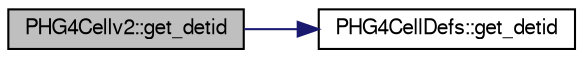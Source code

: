 digraph "PHG4Cellv2::get_detid"
{
  bgcolor="transparent";
  edge [fontname="FreeSans",fontsize="10",labelfontname="FreeSans",labelfontsize="10"];
  node [fontname="FreeSans",fontsize="10",shape=record];
  rankdir="LR";
  Node1 [label="PHG4Cellv2::get_detid",height=0.2,width=0.4,color="black", fillcolor="grey75", style="filled" fontcolor="black"];
  Node1 -> Node2 [color="midnightblue",fontsize="10",style="solid",fontname="FreeSans"];
  Node2 [label="PHG4CellDefs::get_detid",height=0.2,width=0.4,color="black",URL="$d7/dba/namespacePHG4CellDefs.html#a195c6e84995def1ed68ecd3ca1159734"];
}
